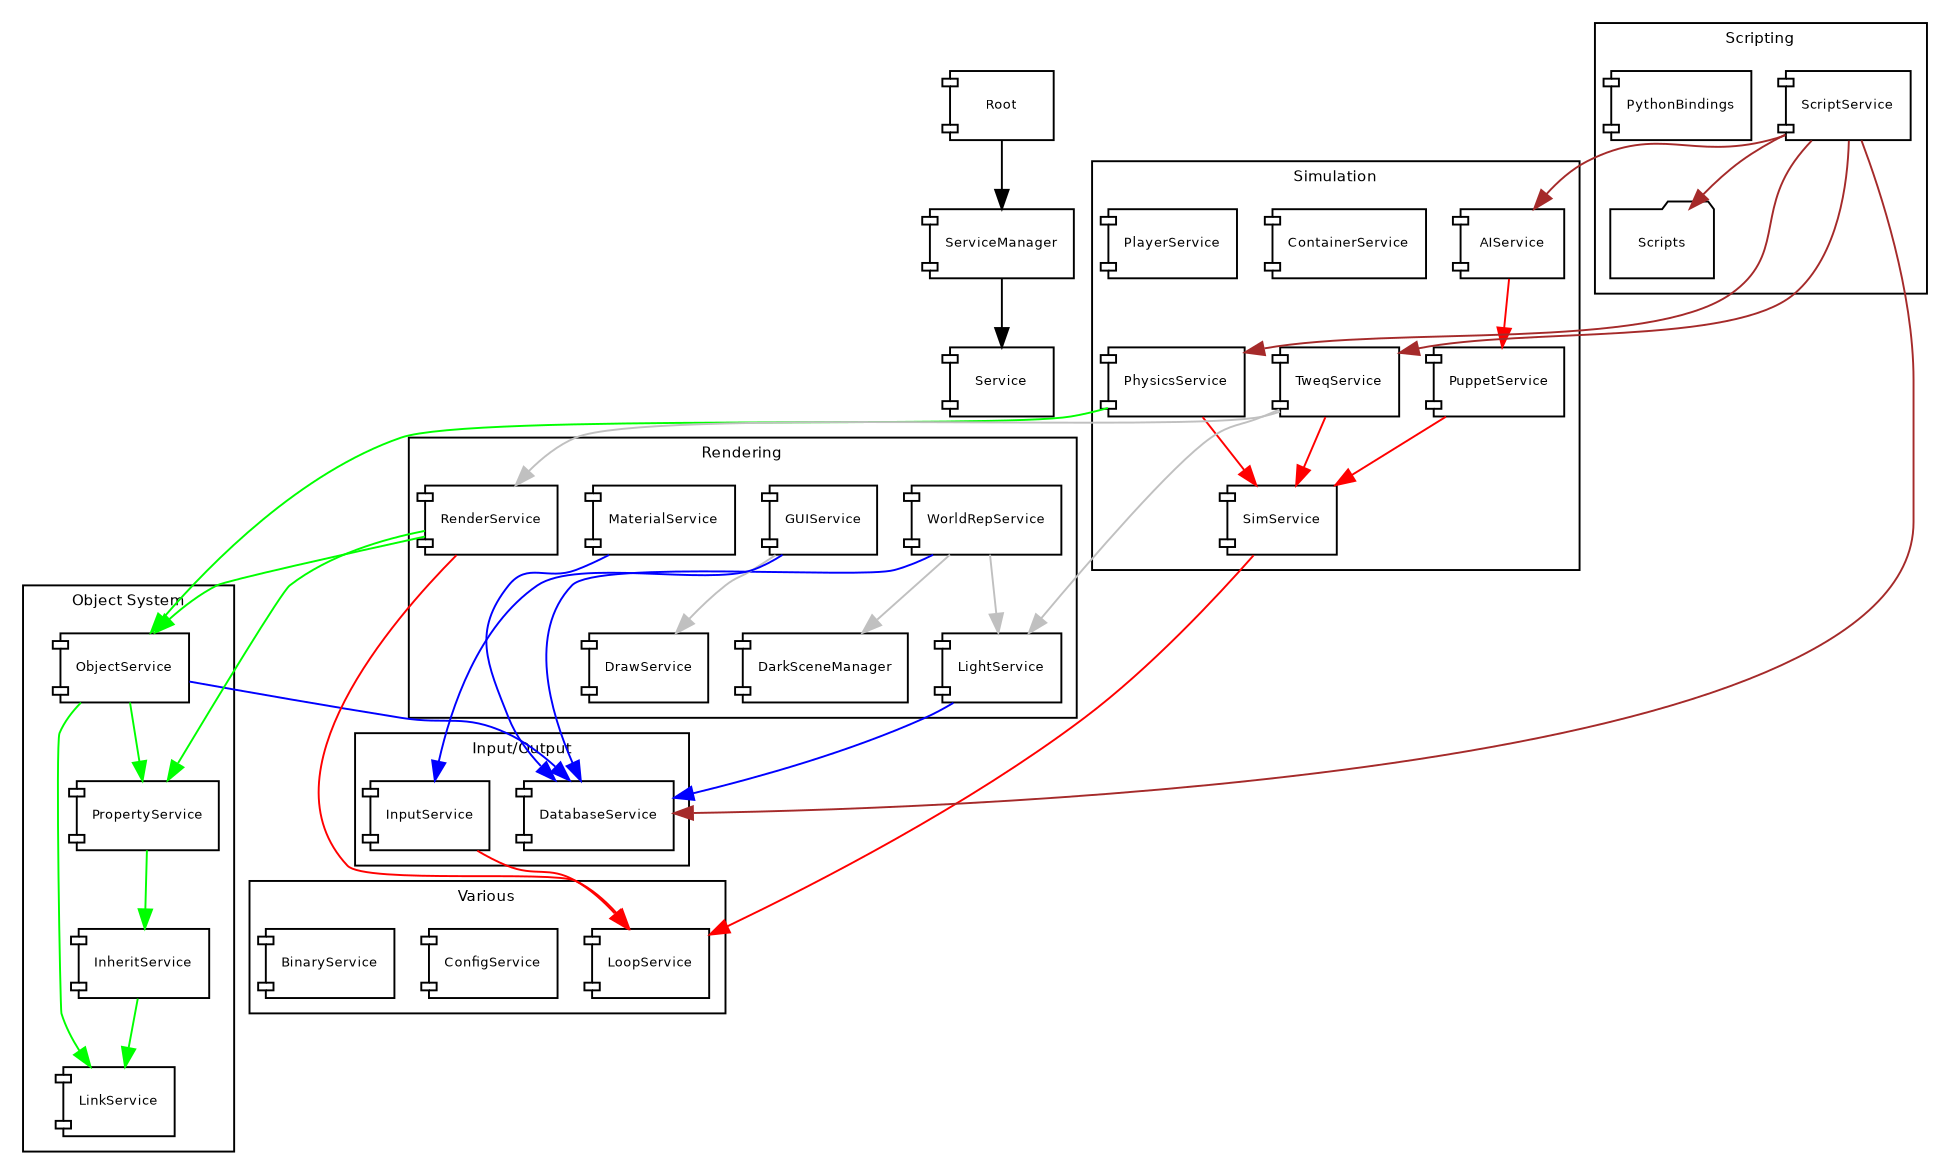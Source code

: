 digraph G {
	fontname = "Bitstream Vera Sans"
	fontsize = 8
	size = "13,13"
	
	node [
		fontname = "Bitstream Vera Sans"
		fontsize = 7
		shape = "component"	
	]
	
	edge [
		fontname = "Bitstream Vera Sans"
		fontsize = 7
	]
	
	Root [
		label = "Root"
	]
		
	ServiceManager [
		label = "ServiceManager"
	]
		
	Service [
		label = "Service"
	]	
	
		
	subgraph clusterObjSys {
		label = "Object System"
		
		ObjectService 
		PropertyService
		LinkService
		InheritService
	}
	
	subgraph clusterRender {
		label = "Rendering"
		
		RenderService
		WorldRepService
		LightService
		MaterialService
		DarkSceneManager
		GUIService
		DrawService
	}
	
	subgraph clusterIO {
		label = "Input/Output"
		
		DatabaseService
		InputService
	}
	
	subgraph clusterSim {
		label = "Simulation"
		
		PhysicsService
		TweqService
		PuppetService
		AIService
		ContainerService
		PlayerService
		SimService
	}

	subgraph clusterScripting {
		label = "Scripting"
		
		ScriptService
		PythonBindings
		Scripts [
			label = "Scripts"
			shape = "folder"
		]
		
	}
	
	subgraph clusterVarious {
		label = "Various"
	
		LoopService
		ConfigService
		BinaryService
	}
	
	Root -> ServiceManager
	ServiceManager -> Service

	edge [
		color = "gray"
	]


	WorldRepService -> DarkSceneManager
	
	TweqService -> RenderService
	TweqService -> LightService
	
	GUIService -> DrawService
	
	WorldRepService -> LightService

	edge [
		color = "red"
	]
	
	SimService -> LoopService
	PuppetService -> SimService
	TweqService -> SimService
	PhysicsService -> SimService
	RenderService -> LoopService
	InputService -> LoopService
	AIService -> PuppetService

	edge [
		color = "green"
	]

	RenderService -> PropertyService
	RenderService -> ObjectService
	PhysicsService -> ObjectService
	ObjectService -> PropertyService
	ObjectService -> LinkService
	InheritService -> LinkService
	PropertyService -> InheritService

	edge [
		color = "blue"
	]
	
	ObjectService -> DatabaseService
	WorldRepService -> DatabaseService
	LightService -> DatabaseService
	MaterialService -> DatabaseService
	GUIService -> InputService
	
	edge [
		color = "brown"
	]
	
	ScriptService -> Scripts
	ScriptService -> PhysicsService 
	ScriptService -> TweqService
	ScriptService -> AIService
	ScriptService -> DatabaseService
}